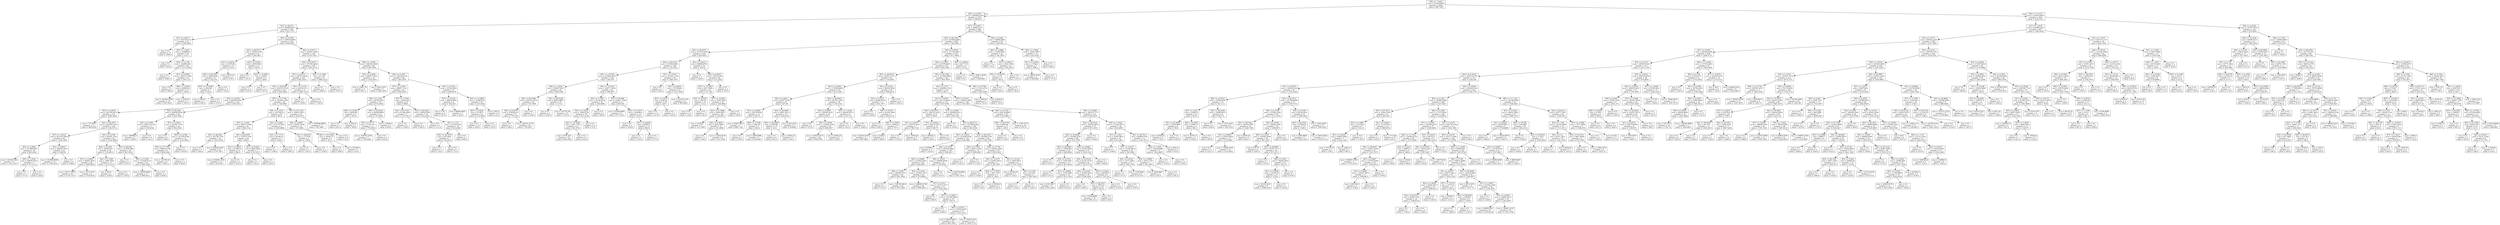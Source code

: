 digraph Tree {
node [shape=box] ;
0 [label="X[8] <= 7.4443\nmse = 333229.9038\nsamples = 2000\nvalue = 996.7005"] ;
1 [label="X[0] <= 0.3543\nmse = 299390.4159\nsamples = 1071\nvalue = 798.6377"] ;
0 -> 1 [labeldistance=2.5, labelangle=45, headlabel="True"] ;
2 [label="X[2] <= 80.911\nmse = 365989.4877\nsamples = 385\nvalue = 931.1273"] ;
1 -> 2 ;
3 [label="X[1] <= 0.8217\nmse = 303279.5153\nsamples = 42\nvalue = 1340.6429"] ;
2 -> 3 ;
4 [label="mse = 0.0\nsamples = 12\nvalue = 1883.0"] ;
3 -> 4 ;
5 [label="X[5] <= 1.0051\nmse = 259866.61\nsamples = 30\nvalue = 1123.7"] ;
3 -> 5 ;
6 [label="mse = 0.0\nsamples = 2\nvalue = 452.0"] ;
5 -> 6 ;
7 [label="X[5] <= 2.1136\nmse = 243899.361\nsamples = 28\nvalue = 1171.6786"] ;
5 -> 7 ;
8 [label="mse = 0.0\nsamples = 4\nvalue = 1895.0"] ;
7 -> 8 ;
9 [label="X[1] <= 0.8484\nmse = 182817.1094\nsamples = 24\nvalue = 1051.125"] ;
7 -> 9 ;
10 [label="mse = 0.0\nsamples = 9\nvalue = 983.0"] ;
9 -> 10 ;
11 [label="X[8] <= 2.0558\nmse = 288052.0\nsamples = 15\nvalue = 1092.0"] ;
9 -> 11 ;
12 [label="mse = 331852.2249\nsamples = 13\nvalue = 1097.9231"] ;
11 -> 12 ;
13 [label="mse = 1640.25\nsamples = 2\nvalue = 1053.5"] ;
11 -> 13 ;
14 [label="X[0] <= 0.1096\nmse = 350618.6994\nsamples = 343\nvalue = 880.9825"] ;
2 -> 14 ;
15 [label="X[2] <= 89.8731\nmse = 19304.0136\nsamples = 21\nvalue = 363.2857"] ;
14 -> 15 ;
16 [label="X[1] <= 0.8222\nmse = 14072.64\nsamples = 10\nvalue = 473.6"] ;
15 -> 16 ;
17 [label="X[2] <= 84.8761\nmse = 2982.6094\nsamples = 8\nvalue = 422.875"] ;
16 -> 17 ;
18 [label="X[4] <= 91.8509\nmse = 2262.96\nsamples = 5\nvalue = 392.2"] ;
17 -> 18 ;
19 [label="mse = 3362.0\nsamples = 3\nvalue = 405.0"] ;
18 -> 19 ;
20 [label="mse = 0.0\nsamples = 2\nvalue = 373.0"] ;
18 -> 20 ;
21 [label="mse = 0.0\nsamples = 3\nvalue = 474.0"] ;
17 -> 21 ;
22 [label="mse = 6972.25\nsamples = 2\nvalue = 676.5"] ;
16 -> 22 ;
23 [label="X[3] <= 0.4202\nmse = 2939.6364\nsamples = 11\nvalue = 263.0"] ;
15 -> 23 ;
24 [label="mse = 0.0\nsamples = 3\nvalue = 191.0"] ;
23 -> 24 ;
25 [label="X[4] <= 12.4961\nmse = 1369.0\nsamples = 8\nvalue = 290.0"] ;
23 -> 25 ;
26 [label="mse = 0.0\nsamples = 4\nvalue = 253.0"] ;
25 -> 26 ;
27 [label="mse = 0.0\nsamples = 4\nvalue = 327.0"] ;
25 -> 27 ;
28 [label="X[6] <= 0.6573\nmse = 353607.3389\nsamples = 322\nvalue = 914.7453"] ;
14 -> 28 ;
29 [label="X[4] <= 92.8576\nmse = 370100.4449\nsamples = 230\nvalue = 1001.6174"] ;
28 -> 29 ;
30 [label="X[7] <= 4.8513\nmse = 345573.2028\nsamples = 221\nvalue = 962.2534"] ;
29 -> 30 ;
31 [label="X[4] <= 44.6376\nmse = 334167.5743\nsamples = 210\nvalue = 925.4048"] ;
30 -> 31 ;
32 [label="X[3] <= 0.6185\nmse = 299596.9252\nsamples = 144\nvalue = 1007.3611"] ;
31 -> 32 ;
33 [label="X[4] <= 4.0878\nmse = 261794.0275\nsamples = 115\nvalue = 1096.3826"] ;
32 -> 33 ;
34 [label="mse = 777.6033\nsamples = 11\nvalue = 466.8182"] ;
33 -> 34 ;
35 [label="X[2] <= 86.5977\nmse = 243045.7203\nsamples = 104\nvalue = 1162.9712"] ;
33 -> 35 ;
36 [label="X[7] <= 3.4419\nmse = 401318.5828\nsamples = 42\nvalue = 1356.1905"] ;
35 -> 36 ;
37 [label="X[3] <= 0.4604\nmse = 317088.8025\nsamples = 18\nvalue = 965.4444"] ;
36 -> 37 ;
38 [label="mse = 331282.562\nsamples = 11\nvalue = 1212.2727"] ;
37 -> 38 ;
39 [label="X[8] <= 1.0345\nmse = 48600.8163\nsamples = 7\nvalue = 577.5714"] ;
37 -> 39 ;
40 [label="mse = 0.0\nsamples = 5\nvalue = 717.0"] ;
39 -> 40 ;
41 [label="mse = 0.0\nsamples = 2\nvalue = 229.0"] ;
39 -> 41 ;
42 [label="X[1] <= 0.8647\nmse = 264095.1875\nsamples = 24\nvalue = 1649.25"] ;
36 -> 42 ;
43 [label="mse = 341688.8889\nsamples = 18\nvalue = 1700.3333"] ;
42 -> 43 ;
44 [label="mse = 0.0\nsamples = 6\nvalue = 1496.0"] ;
42 -> 44 ;
45 [label="X[0] <= 0.2746\nmse = 93405.7193\nsamples = 62\nvalue = 1032.0806"] ;
35 -> 45 ;
46 [label="X[6] <= 0.1963\nmse = 42506.455\nsamples = 39\nvalue = 1138.4872"] ;
45 -> 46 ;
47 [label="X[7] <= 2.6063\nmse = 48393.3916\nsamples = 28\nvalue = 1084.9643"] ;
46 -> 47 ;
48 [label="mse = 59717.2893\nsamples = 22\nvalue = 1102.7273"] ;
47 -> 48 ;
49 [label="mse = 1473.4722\nsamples = 6\nvalue = 1019.8333"] ;
47 -> 49 ;
50 [label="X[0] <= 0.1399\nmse = 1668.1983\nsamples = 11\nvalue = 1274.7273"] ;
46 -> 50 ;
51 [label="mse = 500.0\nsamples = 9\nvalue = 1258.0"] ;
50 -> 51 ;
52 [label="mse = 0.0\nsamples = 2\nvalue = 1350.0"] ;
50 -> 52 ;
53 [label="X[2] <= 89.504\nmse = 127959.966\nsamples = 23\nvalue = 851.6522"] ;
45 -> 53 ;
54 [label="mse = 0.0\nsamples = 2\nvalue = 497.0"] ;
53 -> 54 ;
55 [label="X[6] <= 0.3624\nmse = 127026.9116\nsamples = 21\nvalue = 885.4286"] ;
53 -> 55 ;
56 [label="mse = 155956.9965\nsamples = 17\nvalue = 898.9412"] ;
55 -> 56 ;
57 [label="mse = 0.0\nsamples = 4\nvalue = 828.0"] ;
55 -> 57 ;
58 [label="X[2] <= 84.0881\nmse = 293458.4328\nsamples = 29\nvalue = 654.3448"] ;
32 -> 58 ;
59 [label="X[5] <= 8.1805\nmse = 200114.5124\nsamples = 11\nvalue = 330.8182"] ;
58 -> 59 ;
60 [label="mse = 386884.0\nsamples = 2\nvalue = 1095.0"] ;
59 -> 60 ;
61 [label="mse = 0.0\nsamples = 9\nvalue = 161.0"] ;
59 -> 61 ;
62 [label="X[7] <= 2.9814\nmse = 247447.7191\nsamples = 18\nvalue = 852.0556"] ;
58 -> 62 ;
63 [label="mse = 0.0\nsamples = 6\nvalue = 306.0"] ;
62 -> 63 ;
64 [label="X[8] <= 4.4789\nmse = 147539.0764\nsamples = 12\nvalue = 1125.0833"] ;
62 -> 64 ;
65 [label="X[4] <= 27.7764\nmse = 88294.9136\nsamples = 9\nvalue = 960.4444"] ;
64 -> 65 ;
66 [label="mse = 122780.16\nsamples = 5\nvalue = 1087.2"] ;
65 -> 66 ;
67 [label="mse = 0.0\nsamples = 4\nvalue = 802.0"] ;
65 -> 67 ;
68 [label="mse = 0.0\nsamples = 3\nvalue = 1619.0"] ;
64 -> 68 ;
69 [label="X[5] <= 17.1786\nmse = 362965.1205\nsamples = 66\nvalue = 746.5909"] ;
31 -> 69 ;
70 [label="X[0] <= 0.1525\nmse = 323746.32\nsamples = 50\nvalue = 909.2"] ;
69 -> 70 ;
71 [label="X[5] <= 1.2287\nmse = 346471.8596\nsamples = 41\nvalue = 826.5122"] ;
70 -> 71 ;
72 [label="X[2] <= 86.2952\nmse = 241780.1551\nsamples = 19\nvalue = 1021.0526"] ;
71 -> 72 ;
73 [label="mse = 0.0\nsamples = 5\nvalue = 526.0"] ;
72 -> 73 ;
74 [label="mse = 209342.8367\nsamples = 14\nvalue = 1197.8571"] ;
72 -> 74 ;
75 [label="X[2] <= 86.5097\nmse = 375974.1591\nsamples = 22\nvalue = 658.5"] ;
71 -> 75 ;
76 [label="X[1] <= 0.8835\nmse = 412067.6\nsamples = 15\nvalue = 866.0"] ;
75 -> 76 ;
77 [label="mse = 453841.1361\nsamples = 13\nvalue = 812.3077"] ;
76 -> 77 ;
78 [label="mse = 0.0\nsamples = 2\nvalue = 1215.0"] ;
76 -> 78 ;
79 [label="X[1] <= 0.8623\nmse = 8660.4082\nsamples = 7\nvalue = 213.8571"] ;
75 -> 79 ;
80 [label="mse = 0.0\nsamples = 5\nvalue = 155.0"] ;
79 -> 80 ;
81 [label="mse = 0.0\nsamples = 2\nvalue = 361.0"] ;
79 -> 81 ;
82 [label="X[5] <= 3.0845\nmse = 47176.7654\nsamples = 9\nvalue = 1285.8889"] ;
70 -> 82 ;
83 [label="X[5] <= 1.7713\nmse = 59780.25\nsamples = 4\nvalue = 1442.5"] ;
82 -> 83 ;
84 [label="mse = 0.0\nsamples = 2\nvalue = 1198.0"] ;
83 -> 84 ;
85 [label="mse = 0.0\nsamples = 2\nvalue = 1687.0"] ;
83 -> 85 ;
86 [label="X[2] <= 86.6341\nmse = 1775.04\nsamples = 5\nvalue = 1160.6"] ;
82 -> 86 ;
87 [label="mse = 0.0\nsamples = 3\nvalue = 1195.0"] ;
86 -> 87 ;
88 [label="mse = 0.0\nsamples = 2\nvalue = 1109.0"] ;
86 -> 88 ;
89 [label="X[2] <= 87.1164\nmse = 144673.6211\nsamples = 16\nvalue = 238.4375"] ;
69 -> 89 ;
90 [label="X[6] <= 0.0897\nmse = 35450.7456\nsamples = 13\nvalue = 157.8462"] ;
89 -> 90 ;
91 [label="X[4] <= 50.7966\nmse = 36356.75\nsamples = 4\nvalue = 391.5"] ;
90 -> 91 ;
92 [label="mse = 0.0\nsamples = 2\nvalue = 468.0"] ;
91 -> 92 ;
93 [label="mse = 61009.0\nsamples = 2\nvalue = 315.0"] ;
91 -> 93 ;
94 [label="mse = 0.0\nsamples = 9\nvalue = 54.0"] ;
90 -> 94 ;
95 [label="mse = 467866.8889\nsamples = 3\nvalue = 587.6667"] ;
89 -> 95 ;
96 [label="X[5] <= 6.1275\nmse = 42519.4711\nsamples = 11\nvalue = 1665.7273"] ;
30 -> 96 ;
97 [label="mse = 0.0\nsamples = 3\nvalue = 1329.0"] ;
96 -> 97 ;
98 [label="mse = 0.0\nsamples = 8\nvalue = 1792.0"] ;
96 -> 98 ;
99 [label="X[6] <= 0.1466\nmse = 6.1728\nsamples = 9\nvalue = 1968.2222"] ;
29 -> 99 ;
100 [label="mse = 0.0\nsamples = 5\nvalue = 1966.0"] ;
99 -> 100 ;
101 [label="mse = 0.0\nsamples = 4\nvalue = 1971.0"] ;
99 -> 101 ;
102 [label="X[8] <= 1.0436\nmse = 246340.4849\nsamples = 92\nvalue = 697.5652"] ;
28 -> 102 ;
103 [label="X[3] <= 0.5436\nmse = 399977.2431\nsamples = 12\nvalue = 1432.0833"] ;
102 -> 103 ;
104 [label="mse = 14981.76\nsamples = 5\nvalue = 691.2"] ;
103 -> 104 ;
105 [label="mse = 2841.6327\nsamples = 7\nvalue = 1961.2857"] ;
103 -> 105 ;
106 [label="X[0] <= 0.1687\nmse = 130228.3123\nsamples = 80\nvalue = 587.3875"] ;
102 -> 106 ;
107 [label="X[7] <= 3.1045\nmse = 68857.1141\nsamples = 43\nvalue = 845.9535"] ;
106 -> 107 ;
108 [label="X[0] <= 0.1361\nmse = 65749.608\nsamples = 18\nvalue = 673.9444"] ;
107 -> 108 ;
109 [label="X[8] <= 2.3565\nmse = 2856.96\nsamples = 5\nvalue = 455.8"] ;
108 -> 109 ;
110 [label="mse = 0.0\nsamples = 3\nvalue = 421.0"] ;
109 -> 110 ;
111 [label="mse = 2601.0\nsamples = 2\nvalue = 508.0"] ;
109 -> 111 ;
112 [label="X[5] <= 30.6218\nmse = 64596.8994\nsamples = 13\nvalue = 757.8462"] ;
108 -> 112 ;
113 [label="X[1] <= 0.9777\nmse = 71415.157\nsamples = 11\nvalue = 779.4545"] ;
112 -> 113 ;
114 [label="mse = 109744.5306\nsamples = 7\nvalue = 749.4286"] ;
113 -> 114 ;
115 [label="mse = 0.0\nsamples = 4\nvalue = 832.0"] ;
113 -> 115 ;
116 [label="mse = 10404.0\nsamples = 2\nvalue = 639.0"] ;
112 -> 116 ;
117 [label="X[7] <= 3.7462\nmse = 34453.84\nsamples = 25\nvalue = 969.8"] ;
107 -> 117 ;
118 [label="X[4] <= 81.7037\nmse = 41368.4082\nsamples = 7\nvalue = 1117.8571"] ;
117 -> 118 ;
119 [label="mse = 0.0\nsamples = 4\nvalue = 1294.0"] ;
118 -> 119 ;
120 [label="mse = 0.0\nsamples = 3\nvalue = 883.0"] ;
118 -> 120 ;
121 [label="X[2] <= 84.8221\nmse = 19924.8395\nsamples = 18\nvalue = 912.2222"] ;
117 -> 121 ;
122 [label="mse = 0.0\nsamples = 4\nvalue = 1111.0"] ;
121 -> 122 ;
123 [label="X[1] <= 1.02\nmse = 11102.8163\nsamples = 14\nvalue = 855.4286"] ;
121 -> 123 ;
124 [label="X[4] <= 54.1478\nmse = 335.2653\nsamples = 7\nvalue = 750.8571"] ;
123 -> 124 ;
125 [label="mse = 0.0\nsamples = 4\nvalue = 735.0"] ;
124 -> 125 ;
126 [label="mse = 0.0\nsamples = 3\nvalue = 772.0"] ;
124 -> 126 ;
127 [label="mse = 0.0\nsamples = 7\nvalue = 960.0"] ;
123 -> 127 ;
128 [label="X[3] <= 0.5323\nmse = 33556.0424\nsamples = 37\nvalue = 286.8919"] ;
106 -> 128 ;
129 [label="X[7] <= 3.0146\nmse = 40636.4844\nsamples = 8\nvalue = 532.625"] ;
128 -> 129 ;
130 [label="mse = 2.56\nsamples = 5\nvalue = 597.8"] ;
129 -> 130 ;
131 [label="mse = 89480.6667\nsamples = 3\nvalue = 424.0"] ;
129 -> 131 ;
132 [label="X[5] <= 12.9654\nmse = 10349.679\nsamples = 29\nvalue = 219.1034"] ;
128 -> 132 ;
133 [label="X[0] <= 0.2433\nmse = 35.3875\nsamples = 23\nvalue = 270.7826"] ;
132 -> 133 ;
134 [label="mse = 0.0\nsamples = 10\nvalue = 264.0"] ;
133 -> 134 ;
135 [label="mse = 0.0\nsamples = 13\nvalue = 276.0"] ;
133 -> 135 ;
136 [label="mse = 405.0\nsamples = 6\nvalue = 21.0"] ;
132 -> 136 ;
137 [label="X[7] <= 4.6873\nmse = 246633.071\nsamples = 686\nvalue = 724.2813"] ;
1 -> 137 ;
138 [label="X[2] <= 82.1853\nmse = 247659.4885\nsamples = 650\nvalue = 746.2092"] ;
137 -> 138 ;
139 [label="X[2] <= 80.9374\nmse = 277418.2259\nsamples = 232\nvalue = 618.6552"] ;
138 -> 139 ;
140 [label="X[4] <= 92.2219\nmse = 274652.0831\nsamples = 180\nvalue = 734.1833"] ;
139 -> 140 ;
141 [label="X[5] <= 13.6705\nmse = 270646.8455\nsamples = 144\nvalue = 643.875"] ;
140 -> 141 ;
142 [label="X[8] <= 1.4436\nmse = 255607.5617\nsamples = 82\nvalue = 829.4268"] ;
141 -> 142 ;
143 [label="X[4] <= 82.0386\nmse = 259753.1619\nsamples = 64\nvalue = 732.7969"] ;
142 -> 143 ;
144 [label="X[0] <= 0.6079\nmse = 278504.237\nsamples = 57\nvalue = 770.7193"] ;
143 -> 144 ;
145 [label="mse = 0.0\nsamples = 3\nvalue = 366.0"] ;
144 -> 145 ;
146 [label="mse = 284371.2733\nsamples = 54\nvalue = 793.2037"] ;
144 -> 146 ;
147 [label="mse = 0.0\nsamples = 7\nvalue = 424.0"] ;
143 -> 147 ;
148 [label="X[2] <= 80.9228\nmse = 89625.6667\nsamples = 18\nvalue = 1173.0"] ;
142 -> 148 ;
149 [label="mse = 0.0\nsamples = 3\nvalue = 1200.0"] ;
148 -> 149 ;
150 [label="mse = 107375.84\nsamples = 15\nvalue = 1167.6"] ;
148 -> 150 ;
151 [label="X[5] <= 37.1912\nmse = 184777.0232\nsamples = 62\nvalue = 398.4677"] ;
141 -> 151 ;
152 [label="X[0] <= 0.7095\nmse = 16146.6318\nsamples = 41\nvalue = 169.0488"] ;
151 -> 152 ;
153 [label="X[8] <= 2.3244\nmse = 7466.8139\nsamples = 39\nvalue = 147.5128"] ;
152 -> 153 ;
154 [label="X[5] <= 25.7808\nmse = 1461.7723\nsamples = 27\nvalue = 201.0741"] ;
153 -> 154 ;
155 [label="mse = 2075.036\nsamples = 19\nvalue = 200.2632"] ;
154 -> 155 ;
156 [label="mse = 0.0\nsamples = 8\nvalue = 203.0"] ;
154 -> 156 ;
157 [label="mse = 0.0\nsamples = 12\nvalue = 27.0"] ;
153 -> 157 ;
158 [label="mse = 0.0\nsamples = 2\nvalue = 589.0"] ;
152 -> 158 ;
159 [label="X[2] <= 80.468\nmse = 210621.7596\nsamples = 21\nvalue = 846.381"] ;
151 -> 159 ;
160 [label="mse = 31468.8889\nsamples = 6\nvalue = 277.3333"] ;
159 -> 160 ;
161 [label="X[4] <= 57.2917\nmse = 100946.4\nsamples = 15\nvalue = 1074.0"] ;
159 -> 161 ;
162 [label="mse = 0.0\nsamples = 3\nvalue = 1434.0"] ;
161 -> 162 ;
163 [label="X[1] <= 0.8204\nmse = 85683.0\nsamples = 12\nvalue = 984.0"] ;
161 -> 163 ;
164 [label="mse = 0.0\nsamples = 9\nvalue = 1153.0"] ;
163 -> 164 ;
165 [label="mse = 0.0\nsamples = 3\nvalue = 477.0"] ;
163 -> 165 ;
166 [label="X[7] <= 1.0335\nmse = 127561.1319\nsamples = 36\nvalue = 1095.4167"] ;
140 -> 166 ;
167 [label="mse = 0.0\nsamples = 3\nvalue = 302.0"] ;
166 -> 167 ;
168 [label="X[1] <= 0.8633\nmse = 76726.854\nsamples = 33\nvalue = 1167.5455"] ;
166 -> 168 ;
169 [label="X[3] <= 0.5275\nmse = 9282.91\nsamples = 20\nvalue = 1287.7"] ;
168 -> 169 ;
170 [label="mse = 0.0\nsamples = 13\nvalue = 1217.0"] ;
169 -> 170 ;
171 [label="mse = 0.0\nsamples = 7\nvalue = 1419.0"] ;
169 -> 171 ;
172 [label="mse = 124105.1361\nsamples = 13\nvalue = 982.6923"] ;
168 -> 172 ;
173 [label="X[1] <= 0.8215\nmse = 80868.8798\nsamples = 52\nvalue = 218.75"] ;
139 -> 173 ;
174 [label="mse = 0.0\nsamples = 3\nvalue = 1320.0"] ;
173 -> 174 ;
175 [label="X[6] <= 0.8247\nmse = 7024.0158\nsamples = 49\nvalue = 151.3265"] ;
173 -> 175 ;
176 [label="X[5] <= 15.2803\nmse = 2817.6261\nsamples = 47\nvalue = 137.766"] ;
175 -> 176 ;
177 [label="X[3] <= 0.5024\nmse = 206.25\nsamples = 14\nvalue = 112.5"] ;
176 -> 177 ;
178 [label="mse = 0.0\nsamples = 11\nvalue = 120.0"] ;
177 -> 178 ;
179 [label="mse = 0.0\nsamples = 3\nvalue = 85.0"] ;
177 -> 179 ;
180 [label="X[7] <= 3.4539\nmse = 3539.7649\nsamples = 33\nvalue = 148.4848"] ;
176 -> 180 ;
181 [label="X[2] <= 81.4984\nmse = 3962.8367\nsamples = 28\nvalue = 142.8571"] ;
180 -> 181 ;
182 [label="mse = 34.6021\nsamples = 17\nvalue = 137.5294"] ;
181 -> 182 ;
183 [label="X[6] <= 0.6958\nmse = 9922.0826\nsamples = 11\nvalue = 151.0909"] ;
181 -> 183 ;
184 [label="mse = 0.0\nsamples = 2\nvalue = 194.0"] ;
183 -> 184 ;
185 [label="mse = 11626.9136\nsamples = 9\nvalue = 141.5556"] ;
183 -> 185 ;
186 [label="mse = 0.0\nsamples = 5\nvalue = 180.0"] ;
180 -> 186 ;
187 [label="mse = 0.0\nsamples = 2\nvalue = 470.0"] ;
175 -> 187 ;
188 [label="X[0] <= 0.8509\nmse = 217100.4067\nsamples = 418\nvalue = 817.0048"] ;
138 -> 188 ;
189 [label="X[6] <= 0.2867\nmse = 214478.6097\nsamples = 413\nvalue = 824.3196"] ;
188 -> 189 ;
190 [label="X[5] <= 29.0914\nmse = 153815.1071\nsamples = 91\nvalue = 716.4945"] ;
189 -> 190 ;
191 [label="X[3] <= 0.5993\nmse = 170080.6893\nsamples = 63\nvalue = 613.2381"] ;
190 -> 191 ;
192 [label="X[0] <= 0.4811\nmse = 61267.5136\nsamples = 25\nvalue = 437.08"] ;
191 -> 192 ;
193 [label="X[1] <= 0.8695\nmse = 32076.8542\nsamples = 12\nvalue = 634.75"] ;
192 -> 193 ;
194 [label="mse = 47667.0612\nsamples = 7\nvalue = 684.7143"] ;
193 -> 194 ;
195 [label="X[8] <= 3.7036\nmse = 1862.56\nsamples = 5\nvalue = 564.8"] ;
193 -> 195 ;
196 [label="mse = 0.0\nsamples = 2\nvalue = 595.0"] ;
195 -> 196 ;
197 [label="mse = 2090.8889\nsamples = 3\nvalue = 544.6667"] ;
195 -> 197 ;
198 [label="X[4] <= 46.8095\nmse = 18851.6213\nsamples = 13\nvalue = 254.6154"] ;
192 -> 198 ;
199 [label="X[2] <= 84.9596\nmse = 6358.89\nsamples = 10\nvalue = 319.1"] ;
198 -> 199 ;
200 [label="mse = 0.0\nsamples = 8\nvalue = 291.0"] ;
199 -> 200 ;
201 [label="mse = 16002.25\nsamples = 2\nvalue = 431.5"] ;
199 -> 201 ;
202 [label="mse = 430.2222\nsamples = 3\nvalue = 39.6667"] ;
198 -> 202 ;
203 [label="X[4] <= 46.8843\nmse = 207821.4301\nsamples = 38\nvalue = 729.1316"] ;
191 -> 203 ;
204 [label="X[4] <= 9.4954\nmse = 130548.5433\nsamples = 30\nvalue = 652.3"] ;
203 -> 204 ;
205 [label="mse = 0.0\nsamples = 2\nvalue = 1272.0"] ;
204 -> 205 ;
206 [label="X[3] <= 0.6438\nmse = 110483.5344\nsamples = 28\nvalue = 608.0357"] ;
204 -> 206 ;
207 [label="mse = 106333.9172\nsamples = 26\nvalue = 634.0769"] ;
206 -> 207 ;
208 [label="mse = 41006.25\nsamples = 2\nvalue = 269.5"] ;
206 -> 208 ;
209 [label="X[5] <= 1.4358\nmse = 392445.9375\nsamples = 8\nvalue = 1017.25"] ;
203 -> 209 ;
210 [label="mse = 0.0\nsamples = 5\nvalue = 532.0"] ;
209 -> 210 ;
211 [label="mse = 0.0\nsamples = 3\nvalue = 1826.0"] ;
209 -> 211 ;
212 [label="X[1] <= 0.9221\nmse = 39252.5038\nsamples = 28\nvalue = 948.8214"] ;
190 -> 212 ;
213 [label="X[3] <= 0.4351\nmse = 62966.6746\nsamples = 13\nvalue = 841.3077"] ;
212 -> 213 ;
214 [label="mse = 0.0\nsamples = 6\nvalue = 1058.0"] ;
213 -> 214 ;
215 [label="X[8] <= 3.6197\nmse = 42192.5306\nsamples = 7\nvalue = 655.5714"] ;
213 -> 215 ;
216 [label="mse = 0.0\nsamples = 2\nvalue = 402.0"] ;
215 -> 216 ;
217 [label="X[0] <= 0.5003\nmse = 23062.4\nsamples = 5\nvalue = 757.0"] ;
215 -> 217 ;
218 [label="mse = 28163.5556\nsamples = 3\nvalue = 697.6667"] ;
217 -> 218 ;
219 [label="mse = 2209.0\nsamples = 2\nvalue = 846.0"] ;
217 -> 219 ;
220 [label="mse = 0.0\nsamples = 15\nvalue = 1042.0"] ;
212 -> 220 ;
221 [label="X[5] <= 40.1492\nmse = 227408.4008\nsamples = 322\nvalue = 854.7919"] ;
189 -> 221 ;
222 [label="X[3] <= 0.577\nmse = 224990.3759\nsamples = 315\nvalue = 867.2"] ;
221 -> 222 ;
223 [label="X[1] <= 0.8205\nmse = 251114.6616\nsamples = 173\nvalue = 937.8786"] ;
222 -> 223 ;
224 [label="X[4] <= 85.0574\nmse = 199722.1053\nsamples = 19\nvalue = 584.0"] ;
223 -> 224 ;
225 [label="X[7] <= 2.6397\nmse = 367531.6327\nsamples = 7\nvalue = 786.7143"] ;
224 -> 225 ;
226 [label="mse = 0.0\nsamples = 2\nvalue = 1742.0"] ;
225 -> 226 ;
227 [label="mse = 3504.64\nsamples = 5\nvalue = 404.6"] ;
225 -> 227 ;
228 [label="X[1] <= 0.8203\nmse = 63879.1875\nsamples = 12\nvalue = 465.75"] ;
224 -> 228 ;
229 [label="mse = 84050.0\nsamples = 9\nvalue = 449.0"] ;
228 -> 229 ;
230 [label="mse = 0.0\nsamples = 3\nvalue = 516.0"] ;
228 -> 230 ;
231 [label="X[1] <= 0.8206\nmse = 240098.6121\nsamples = 154\nvalue = 981.539"] ;
223 -> 231 ;
232 [label="mse = 0.0\nsamples = 5\nvalue = 1524.0"] ;
231 -> 232 ;
233 [label="X[2] <= 88.6173\nmse = 237949.6189\nsamples = 149\nvalue = 963.3356"] ;
231 -> 233 ;
234 [label="X[5] <= 4.3625\nmse = 212546.6526\nsamples = 121\nvalue = 916.3967"] ;
233 -> 234 ;
235 [label="mse = 97969.0\nsamples = 2\nvalue = 1523.0"] ;
234 -> 235 ;
236 [label="X[6] <= 0.7922\nmse = 208184.0602\nsamples = 119\nvalue = 906.2017"] ;
234 -> 236 ;
237 [label="X[0] <= 0.6696\nmse = 215492.4205\nsamples = 107\nvalue = 926.9907"] ;
236 -> 237 ;
238 [label="X[6] <= 0.588\nmse = 206090.2371\nsamples = 44\nvalue = 861.3864"] ;
237 -> 238 ;
239 [label="mse = 0.0\nsamples = 5\nvalue = 751.0"] ;
238 -> 239 ;
240 [label="mse = 230749.5819\nsamples = 39\nvalue = 875.5385"] ;
238 -> 240 ;
241 [label="X[3] <= 0.5342\nmse = 216953.7415\nsamples = 63\nvalue = 972.8095"] ;
237 -> 241 ;
242 [label="mse = 286662.6746\nsamples = 26\nvalue = 899.6923"] ;
241 -> 242 ;
243 [label="X[7] <= 0.912\nmse = 161572.4777\nsamples = 37\nvalue = 1024.1892"] ;
241 -> 243 ;
244 [label="mse = 0.0\nsamples = 2\nvalue = 800.0"] ;
243 -> 244 ;
245 [label="X[5] <= 11.8429\nmse = 167769.0286\nsamples = 35\nvalue = 1037.0"] ;
243 -> 245 ;
246 [label="mse = 0.0\nsamples = 2\nvalue = 1266.0"] ;
245 -> 246 ;
247 [label="X[6] <= 0.6573\nmse = 174565.9853\nsamples = 33\nvalue = 1023.1212"] ;
245 -> 247 ;
248 [label="mse = 68324.6925\nsamples = 19\nvalue = 980.7895"] ;
247 -> 248 ;
249 [label="mse = 313018.102\nsamples = 14\nvalue = 1080.5714"] ;
247 -> 249 ;
250 [label="X[6] <= 0.916\nmse = 104802.8056\nsamples = 12\nvalue = 720.8333"] ;
236 -> 250 ;
251 [label="mse = 0.0\nsamples = 9\nvalue = 614.0"] ;
250 -> 251 ;
252 [label="mse = 282250.8889\nsamples = 3\nvalue = 1041.3333"] ;
250 -> 252 ;
253 [label="X[2] <= 90.4104\nmse = 297060.2181\nsamples = 28\nvalue = 1166.1786"] ;
233 -> 253 ;
254 [label="X[6] <= 0.7587\nmse = 30917.5556\nsamples = 12\nvalue = 1609.6667"] ;
253 -> 254 ;
255 [label="mse = 0.0\nsamples = 4\nvalue = 1361.0"] ;
254 -> 255 ;
256 [label="mse = 0.0\nsamples = 8\nvalue = 1734.0"] ;
254 -> 256 ;
257 [label="X[8] <= 3.7703\nmse = 238522.4961\nsamples = 16\nvalue = 833.5625"] ;
253 -> 257 ;
258 [label="X[5] <= 12.1671\nmse = 319425.0612\nsamples = 7\nvalue = 481.2857"] ;
257 -> 258 ;
259 [label="mse = 0.0\nsamples = 2\nvalue = 1338.0"] ;
258 -> 259 ;
260 [label="X[4] <= 57.7959\nmse = 36177.84\nsamples = 5\nvalue = 138.6"] ;
258 -> 260 ;
261 [label="mse = 0.0\nsamples = 2\nvalue = 45.0"] ;
260 -> 261 ;
262 [label="mse = 50562.0\nsamples = 3\nvalue = 201.0"] ;
260 -> 262 ;
263 [label="X[5] <= 19.914\nmse = 4004.6914\nsamples = 9\nvalue = 1107.5556"] ;
257 -> 263 ;
264 [label="mse = 16256.25\nsamples = 2\nvalue = 1143.5"] ;
263 -> 264 ;
265 [label="X[0] <= 0.556\nmse = 29.6327\nsamples = 7\nvalue = 1097.2857"] ;
263 -> 265 ;
266 [label="mse = 0.0\nsamples = 4\nvalue = 1102.0"] ;
265 -> 266 ;
267 [label="mse = 0.0\nsamples = 3\nvalue = 1091.0"] ;
265 -> 267 ;
268 [label="X[3] <= 0.5811\nmse = 179662.2099\nsamples = 142\nvalue = 781.0915"] ;
222 -> 268 ;
269 [label="X[0] <= 0.7104\nmse = 63678.4989\nsamples = 30\nvalue = 512.9667"] ;
268 -> 269 ;
270 [label="X[4] <= 94.9159\nmse = 9840.64\nsamples = 10\nvalue = 180.6"] ;
269 -> 270 ;
271 [label="mse = 0.0\nsamples = 2\nvalue = 379.0"] ;
270 -> 271 ;
272 [label="mse = 0.0\nsamples = 8\nvalue = 131.0"] ;
270 -> 272 ;
273 [label="mse = 7746.7275\nsamples = 20\nvalue = 679.15"] ;
269 -> 273 ;
274 [label="X[6] <= 0.6958\nmse = 186314.7777\nsamples = 112\nvalue = 852.9107"] ;
268 -> 274 ;
275 [label="X[2] <= 89.5316\nmse = 150242.6978\nsamples = 74\nvalue = 973.3919"] ;
274 -> 275 ;
276 [label="X[4] <= 45.6485\nmse = 102360.5247\nsamples = 69\nvalue = 910.3768"] ;
275 -> 276 ;
277 [label="X[2] <= 84.8903\nmse = 13644.845\nsamples = 22\nvalue = 649.8636"] ;
276 -> 277 ;
278 [label="mse = 0.0\nsamples = 5\nvalue = 813.0"] ;
277 -> 278 ;
279 [label="X[0] <= 0.5313\nmse = 7528.3391\nsamples = 17\nvalue = 601.8824"] ;
277 -> 279 ;
280 [label="mse = 0.0\nsamples = 2\nvalue = 513.0"] ;
279 -> 280 ;
281 [label="X[7] <= 2.9992\nmse = 7338.3289\nsamples = 15\nvalue = 613.7333"] ;
279 -> 281 ;
282 [label="mse = 8145.5207\nsamples = 11\nvalue = 591.4545"] ;
281 -> 282 ;
283 [label="mse = 0.0\nsamples = 4\nvalue = 675.0"] ;
281 -> 283 ;
284 [label="X[0] <= 0.6966\nmse = 97249.4939\nsamples = 47\nvalue = 1032.3191"] ;
276 -> 284 ;
285 [label="X[4] <= 93.9334\nmse = 91241.6735\nsamples = 42\nvalue = 1075.5714"] ;
284 -> 285 ;
286 [label="X[3] <= 0.6162\nmse = 53288.3253\nsamples = 34\nvalue = 969.2941"] ;
285 -> 286 ;
287 [label="mse = 0.0\nsamples = 14\nvalue = 1064.0"] ;
286 -> 287 ;
288 [label="X[4] <= 69.0531\nmse = 79916.8\nsamples = 20\nvalue = 903.0"] ;
286 -> 288 ;
289 [label="mse = 5784.0988\nsamples = 18\nvalue = 994.1111"] ;
288 -> 289 ;
290 [label="mse = 0.0\nsamples = 2\nvalue = 83.0"] ;
288 -> 290 ;
291 [label="X[3] <= 0.6411\nmse = 526.6875\nsamples = 8\nvalue = 1527.25"] ;
285 -> 291 ;
292 [label="mse = 0.0\nsamples = 6\nvalue = 1514.0"] ;
291 -> 292 ;
293 [label="mse = 0.0\nsamples = 2\nvalue = 1567.0"] ;
291 -> 293 ;
294 [label="mse = 0.0\nsamples = 5\nvalue = 669.0"] ;
284 -> 294 ;
295 [label="mse = 0.0\nsamples = 5\nvalue = 1843.0"] ;
275 -> 295 ;
296 [label="X[6] <= 1.0334\nmse = 173245.8373\nsamples = 38\nvalue = 618.2895"] ;
274 -> 296 ;
297 [label="X[7] <= 1.853\nmse = 70287.8875\nsamples = 27\nvalue = 411.963"] ;
296 -> 297 ;
298 [label="mse = 0.0\nsamples = 3\nvalue = 1106.0"] ;
297 -> 298 ;
299 [label="X[7] <= 2.5237\nmse = 11336.5816\nsamples = 24\nvalue = 325.2083"] ;
297 -> 299 ;
300 [label="X[3] <= 0.6162\nmse = 3377.2042\nsamples = 17\nvalue = 269.1765"] ;
299 -> 300 ;
301 [label="mse = 0.0\nsamples = 9\nvalue = 317.0"] ;
300 -> 301 ;
302 [label="mse = 1708.9844\nsamples = 8\nvalue = 215.375"] ;
300 -> 302 ;
303 [label="X[0] <= 0.6599\nmse = 4524.7755\nsamples = 7\nvalue = 461.2857"] ;
299 -> 303 ;
304 [label="mse = 9348.6667\nsamples = 3\nvalue = 435.0"] ;
303 -> 304 ;
305 [label="mse = 0.0\nsamples = 4\nvalue = 481.0"] ;
303 -> 305 ;
306 [label="X[2] <= 84.7812\nmse = 64990.0165\nsamples = 11\nvalue = 1124.7273"] ;
296 -> 306 ;
307 [label="X[6] <= 1.2632\nmse = 23040.8889\nsamples = 9\nvalue = 1224.6667"] ;
306 -> 307 ;
308 [label="mse = 0.0\nsamples = 3\nvalue = 1010.0"] ;
307 -> 308 ;
309 [label="mse = 0.0\nsamples = 6\nvalue = 1332.0"] ;
307 -> 309 ;
310 [label="mse = 6561.0\nsamples = 2\nvalue = 675.0"] ;
306 -> 310 ;
311 [label="X[0] <= 0.5768\nmse = 17521.6735\nsamples = 7\nvalue = 296.4286"] ;
221 -> 311 ;
312 [label="mse = 9943.6\nsamples = 5\nvalue = 353.0"] ;
311 -> 312 ;
313 [label="mse = 8464.0\nsamples = 2\nvalue = 155.0"] ;
311 -> 313 ;
314 [label="X[0] <= 0.8904\nmse = 64177.76\nsamples = 5\nvalue = 212.8"] ;
188 -> 314 ;
315 [label="mse = 0.0\nsamples = 2\nvalue = 9.0"] ;
314 -> 315 ;
316 [label="mse = 60813.5556\nsamples = 3\nvalue = 348.6667"] ;
314 -> 316 ;
317 [label="X[6] <= 0.648\nmse = 62666.0085\nsamples = 36\nvalue = 328.3611"] ;
137 -> 317 ;
318 [label="X[0] <= 0.3896\nmse = 13366.9097\nsamples = 24\nvalue = 181.5833"] ;
317 -> 318 ;
319 [label="mse = 0.0\nsamples = 12\nvalue = 70.0"] ;
318 -> 319 ;
320 [label="X[1] <= 0.8613\nmse = 1832.1389\nsamples = 12\nvalue = 293.1667"] ;
318 -> 320 ;
321 [label="X[5] <= 36.9618\nmse = 2.16\nsamples = 5\nvalue = 343.8"] ;
320 -> 321 ;
322 [label="mse = 0.0\nsamples = 3\nvalue = 345.0"] ;
321 -> 322 ;
323 [label="mse = 0.0\nsamples = 2\nvalue = 342.0"] ;
321 -> 323 ;
324 [label="mse = 0.0\nsamples = 7\nvalue = 257.0"] ;
320 -> 324 ;
325 [label="X[8] <= 3.5902\nmse = 32001.9097\nsamples = 12\nvalue = 621.9167"] ;
317 -> 325 ;
326 [label="X[1] <= 0.9563\nmse = 17444.0\nsamples = 5\nvalue = 808.0"] ;
325 -> 326 ;
327 [label="mse = 28005.5556\nsamples = 3\nvalue = 828.6667"] ;
326 -> 327 ;
328 [label="mse = 0.0\nsamples = 2\nvalue = 777.0"] ;
326 -> 328 ;
329 [label="mse = 0.0\nsamples = 7\nvalue = 489.0"] ;
325 -> 329 ;
330 [label="X[5] <= 11.2151\nmse = 274878.8823\nsamples = 929\nvalue = 1225.0377"] ;
0 -> 330 [labeldistance=2.5, labelangle=-45, headlabel="False"] ;
331 [label="X[1] <= 1.0476\nmse = 236999.2037\nsamples = 807\nvalue = 1308.2454"] ;
330 -> 331 ;
332 [label="X[3] <= 0.5772\nmse = 206454.2164\nsamples = 748\nvalue = 1357.5829"] ;
331 -> 332 ;
333 [label="X[7] <= 4.4201\nmse = 199526.5699\nsamples = 428\nvalue = 1266.3715"] ;
332 -> 333 ;
334 [label="X[3] <= 0.5107\nmse = 190978.7923\nsamples = 371\nvalue = 1217.2749"] ;
333 -> 334 ;
335 [label="X[4] <= 41.6572\nmse = 166719.3787\nsamples = 315\nvalue = 1260.381"] ;
334 -> 335 ;
336 [label="X[1] <= 0.8476\nmse = 149504.326\nsamples = 93\nvalue = 1103.3226"] ;
335 -> 336 ;
337 [label="X[8] <= 12.9123\nmse = 37600.8765\nsamples = 18\nvalue = 743.1111"] ;
336 -> 337 ;
338 [label="X[7] <= 2.223\nmse = 25082.2\nsamples = 10\nvalue = 853.0"] ;
337 -> 338 ;
339 [label="X[2] <= 83.5984\nmse = 15200.6667\nsamples = 6\nvalue = 780.0"] ;
338 -> 339 ;
340 [label="mse = 20449.0\nsamples = 4\nvalue = 752.0"] ;
339 -> 340 ;
341 [label="mse = 0.0\nsamples = 2\nvalue = 836.0"] ;
339 -> 341 ;
342 [label="X[6] <= 0.9635\nmse = 19920.75\nsamples = 4\nvalue = 962.5"] ;
338 -> 342 ;
343 [label="mse = 32761.0\nsamples = 2\nvalue = 1022.0"] ;
342 -> 343 ;
344 [label="mse = 0.0\nsamples = 2\nvalue = 903.0"] ;
342 -> 344 ;
345 [label="X[2] <= 89.2059\nmse = 19286.6875\nsamples = 8\nvalue = 605.75"] ;
337 -> 345 ;
346 [label="mse = 0.0\nsamples = 2\nvalue = 838.0"] ;
345 -> 346 ;
347 [label="mse = 1742.2222\nsamples = 6\nvalue = 528.3333"] ;
345 -> 347 ;
348 [label="X[2] <= 92.1671\nmse = 137746.8686\nsamples = 75\nvalue = 1189.7733"] ;
336 -> 348 ;
349 [label="X[0] <= 0.1549\nmse = 137962.2281\nsamples = 54\nvalue = 1113.3519"] ;
348 -> 349 ;
350 [label="X[2] <= 90.7641\nmse = 162184.5097\nsamples = 19\nvalue = 1248.7368"] ;
349 -> 350 ;
351 [label="X[1] <= 0.8843\nmse = 150553.9822\nsamples = 15\nvalue = 1353.8667"] ;
350 -> 351 ;
352 [label="mse = 0.0\nsamples = 3\nvalue = 1521.0"] ;
351 -> 352 ;
353 [label="mse = 179463.2431\nsamples = 12\nvalue = 1312.0833"] ;
351 -> 353 ;
354 [label="mse = 8930.25\nsamples = 4\nvalue = 854.5"] ;
350 -> 354 ;
355 [label="X[0] <= 0.5943\nmse = 109461.4367\nsamples = 35\nvalue = 1039.8571"] ;
349 -> 355 ;
356 [label="X[6] <= 0.2335\nmse = 103593.0056\nsamples = 30\nvalue = 981.1667"] ;
355 -> 356 ;
357 [label="mse = 633.75\nsamples = 8\nvalue = 1283.5"] ;
356 -> 357 ;
358 [label="X[4] <= 26.8804\nmse = 95707.7211\nsamples = 22\nvalue = 871.2273"] ;
356 -> 358 ;
359 [label="mse = 0.0\nsamples = 7\nvalue = 570.0"] ;
358 -> 359 ;
360 [label="X[6] <= 0.653\nmse = 78266.2933\nsamples = 15\nvalue = 1011.8"] ;
358 -> 360 ;
361 [label="X[1] <= 0.8998\nmse = 34332.56\nsamples = 10\nvalue = 1178.2"] ;
360 -> 361 ;
362 [label="mse = 36122.2222\nsamples = 6\nvalue = 1086.3333"] ;
361 -> 362 ;
363 [label="mse = 0.0\nsamples = 4\nvalue = 1316.0"] ;
361 -> 363 ;
364 [label="mse = 0.0\nsamples = 5\nvalue = 679.0"] ;
360 -> 364 ;
365 [label="mse = 0.0\nsamples = 5\nvalue = 1392.0"] ;
355 -> 365 ;
366 [label="X[0] <= 0.1549\nmse = 83558.2041\nsamples = 21\nvalue = 1386.2857"] ;
348 -> 366 ;
367 [label="X[2] <= 93.0761\nmse = 97398.64\nsamples = 10\nvalue = 1194.6"] ;
366 -> 367 ;
368 [label="mse = 1880.8889\nsamples = 3\nvalue = 1605.3333"] ;
367 -> 368 ;
369 [label="mse = 35047.9592\nsamples = 7\nvalue = 1018.5714"] ;
367 -> 369 ;
370 [label="mse = 7206.4298\nsamples = 11\nvalue = 1560.5455"] ;
366 -> 370 ;
371 [label="X[6] <= 0.6549\nmse = 159268.5322\nsamples = 222\nvalue = 1326.1757"] ;
335 -> 371 ;
372 [label="X[0] <= 0.1421\nmse = 144906.0568\nsamples = 169\nvalue = 1257.5621"] ;
371 -> 372 ;
373 [label="X[2] <= 87.0273\nmse = 124913.093\nsamples = 21\nvalue = 824.619"] ;
372 -> 373 ;
374 [label="X[3] <= 0.4487\nmse = 211978.0\nsamples = 9\nvalue = 1031.0"] ;
373 -> 374 ;
375 [label="X[1] <= 0.8203\nmse = 64802.4082\nsamples = 7\nvalue = 816.1429"] ;
374 -> 375 ;
376 [label="mse = 73116.16\nsamples = 5\nvalue = 758.2"] ;
375 -> 376 ;
377 [label="mse = 14641.0\nsamples = 2\nvalue = 961.0"] ;
375 -> 377 ;
378 [label="mse = 16.0\nsamples = 2\nvalue = 1783.0"] ;
374 -> 378 ;
379 [label="X[1] <= 0.8229\nmse = 3710.9722\nsamples = 12\nvalue = 669.8333"] ;
373 -> 379 ;
380 [label="mse = 0.0\nsamples = 2\nvalue = 563.0"] ;
379 -> 380 ;
381 [label="mse = 1713.96\nsamples = 10\nvalue = 691.2"] ;
379 -> 381 ;
382 [label="X[0] <= 0.1805\nmse = 117372.9391\nsamples = 148\nvalue = 1318.9932"] ;
372 -> 382 ;
383 [label="X[7] <= 3.0494\nmse = 133036.2279\nsamples = 37\nvalue = 1189.6486"] ;
382 -> 383 ;
384 [label="X[8] <= 11.1192\nmse = 124380.0153\nsamples = 28\nvalue = 1273.6429"] ;
383 -> 384 ;
385 [label="X[4] <= 58.0027\nmse = 133831.0165\nsamples = 22\nvalue = 1323.7273"] ;
384 -> 385 ;
386 [label="mse = 208861.5556\nsamples = 3\nvalue = 1075.3333"] ;
385 -> 386 ;
387 [label="X[5] <= 6.8627\nmse = 110703.8393\nsamples = 19\nvalue = 1362.9474"] ;
385 -> 387 ;
388 [label="X[1] <= 0.8681\nmse = 122047.2872\nsamples = 17\nvalue = 1349.6471"] ;
387 -> 388 ;
389 [label="mse = 230138.0\nsamples = 9\nvalue = 1336.0"] ;
388 -> 389 ;
390 [label="mse = 0.0\nsamples = 8\nvalue = 1365.0"] ;
388 -> 390 ;
391 [label="mse = 0.0\nsamples = 2\nvalue = 1476.0"] ;
387 -> 391 ;
392 [label="X[3] <= 0.4191\nmse = 46804.0\nsamples = 6\nvalue = 1090.0"] ;
384 -> 392 ;
393 [label="mse = 0.0\nsamples = 3\nvalue = 1300.0"] ;
392 -> 393 ;
394 [label="mse = 5408.0\nsamples = 3\nvalue = 880.0"] ;
392 -> 394 ;
395 [label="X[3] <= 0.4416\nmse = 69732.0\nsamples = 9\nvalue = 928.3333"] ;
383 -> 395 ;
396 [label="X[4] <= 59.6576\nmse = 74016.2041\nsamples = 7\nvalue = 987.2857"] ;
395 -> 396 ;
397 [label="mse = 0.0\nsamples = 2\nvalue = 916.0"] ;
396 -> 397 ;
398 [label="mse = 100776.96\nsamples = 5\nvalue = 1015.8"] ;
396 -> 398 ;
399 [label="mse = 0.0\nsamples = 2\nvalue = 722.0"] ;
395 -> 399 ;
400 [label="X[7] <= 4.0471\nmse = 104716.2766\nsamples = 111\nvalue = 1362.1081"] ;
382 -> 400 ;
401 [label="X[3] <= 0.4791\nmse = 103777.5085\nsamples = 108\nvalue = 1372.3056"] ;
400 -> 401 ;
402 [label="X[8] <= 11.6008\nmse = 98829.621\nsamples = 102\nvalue = 1387.8725"] ;
401 -> 402 ;
403 [label="X[6] <= 0.594\nmse = 98910.4668\nsamples = 97\nvalue = 1372.1959"] ;
402 -> 403 ;
404 [label="X[1] <= 0.8327\nmse = 40473.3012\nsamples = 35\nvalue = 1452.3143"] ;
403 -> 404 ;
405 [label="X[0] <= 0.4036\nmse = 32625.9017\nsamples = 23\nvalue = 1489.5217"] ;
404 -> 405 ;
406 [label="X[2] <= 92.0513\nmse = 35349.1523\nsamples = 16\nvalue = 1548.8125"] ;
405 -> 406 ;
407 [label="mse = 0.0\nsamples = 7\nvalue = 1762.0"] ;
406 -> 407 ;
408 [label="mse = 0.0\nsamples = 9\nvalue = 1383.0"] ;
406 -> 408 ;
409 [label="mse = 0.0\nsamples = 7\nvalue = 1354.0"] ;
405 -> 409 ;
410 [label="X[7] <= 3.5755\nmse = 47775.0\nsamples = 12\nvalue = 1381.0"] ;
404 -> 410 ;
411 [label="mse = 10580.0\nsamples = 6\nvalue = 1212.0"] ;
410 -> 411 ;
412 [label="X[2] <= 86.2069\nmse = 27848.0\nsamples = 6\nvalue = 1550.0"] ;
410 -> 412 ;
413 [label="mse = 0.0\nsamples = 4\nvalue = 1668.0"] ;
412 -> 413 ;
414 [label="mse = 0.0\nsamples = 2\nvalue = 1314.0"] ;
412 -> 414 ;
415 [label="X[2] <= 89.4958\nmse = 126229.999\nsamples = 62\nvalue = 1326.9677"] ;
403 -> 415 ;
416 [label="mse = 5874.1875\nsamples = 4\nvalue = 1147.75"] ;
415 -> 416 ;
417 [label="X[7] <= 2.4955\nmse = 132162.5306\nsamples = 58\nvalue = 1339.3276"] ;
415 -> 417 ;
418 [label="mse = 0.0\nsamples = 3\nvalue = 1248.0"] ;
417 -> 418 ;
419 [label="X[1] <= 0.8284\nmse = 138891.6317\nsamples = 55\nvalue = 1344.3091"] ;
417 -> 419 ;
420 [label="mse = 168942.941\nsamples = 27\nvalue = 1355.8519"] ;
419 -> 420 ;
421 [label="mse = 109661.2181\nsamples = 28\nvalue = 1333.1786"] ;
419 -> 421 ;
422 [label="mse = 0.0\nsamples = 5\nvalue = 1692.0"] ;
402 -> 422 ;
423 [label="X[3] <= 0.4889\nmse = 113738.2222\nsamples = 6\nvalue = 1107.6667"] ;
401 -> 423 ;
424 [label="mse = 56896.8889\nsamples = 3\nvalue = 823.3333"] ;
423 -> 424 ;
425 [label="mse = 8888.6667\nsamples = 3\nvalue = 1392.0"] ;
423 -> 425 ;
426 [label="mse = 0.0\nsamples = 3\nvalue = 995.0"] ;
400 -> 426 ;
427 [label="X[8] <= 11.1192\nmse = 142186.5646\nsamples = 53\nvalue = 1544.9623"] ;
371 -> 427 ;
428 [label="X[3] <= 0.4438\nmse = 20652.2085\nsamples = 27\nvalue = 1880.7037"] ;
427 -> 428 ;
429 [label="X[1] <= 0.8205\nmse = 39308.9877\nsamples = 9\nvalue = 1758.8889"] ;
428 -> 429 ;
430 [label="mse = 0.0\nsamples = 5\nvalue = 1899.0"] ;
429 -> 430 ;
431 [label="mse = 33232.6875\nsamples = 4\nvalue = 1583.75"] ;
429 -> 431 ;
432 [label="X[4] <= 58.382\nmse = 194.6821\nsamples = 18\nvalue = 1941.6111"] ;
428 -> 432 ;
433 [label="mse = 0.0\nsamples = 7\nvalue = 1959.0"] ;
432 -> 433 ;
434 [label="X[2] <= 83.6544\nmse = 3.7025\nsamples = 11\nvalue = 1930.5455"] ;
432 -> 434 ;
435 [label="mse = 0.0\nsamples = 4\nvalue = 1928.0"] ;
434 -> 435 ;
436 [label="mse = 0.0\nsamples = 7\nvalue = 1932.0"] ;
434 -> 436 ;
437 [label="X[4] <= 94.413\nmse = 29777.5207\nsamples = 26\nvalue = 1196.3077"] ;
427 -> 437 ;
438 [label="X[5] <= 1.538\nmse = 16152.4599\nsamples = 18\nvalue = 1111.6111"] ;
437 -> 438 ;
439 [label="X[0] <= 0.11\nmse = 6321.2222\nsamples = 12\nvalue = 1181.3333"] ;
438 -> 439 ;
440 [label="mse = 0.0\nsamples = 7\nvalue = 1131.0"] ;
439 -> 440 ;
441 [label="mse = 6658.56\nsamples = 5\nvalue = 1251.8"] ;
439 -> 441 ;
442 [label="X[2] <= 81.6151\nmse = 6647.8056\nsamples = 6\nvalue = 972.1667"] ;
438 -> 442 ;
443 [label="mse = 0.0\nsamples = 2\nvalue = 869.0"] ;
442 -> 443 ;
444 [label="mse = 1989.1875\nsamples = 4\nvalue = 1023.75"] ;
442 -> 444 ;
445 [label="X[7] <= 3.3999\nmse = 7977.6094\nsamples = 8\nvalue = 1386.875"] ;
437 -> 445 ;
446 [label="mse = 0.0\nsamples = 3\nvalue = 1502.0"] ;
445 -> 446 ;
447 [label="mse = 40.56\nsamples = 5\nvalue = 1317.8"] ;
445 -> 447 ;
448 [label="X[0] <= 0.6232\nmse = 258193.6578\nsamples = 56\nvalue = 974.8036"] ;
334 -> 448 ;
449 [label="X[5] <= 3.6459\nmse = 186552.4397\nsamples = 37\nvalue = 734.7838"] ;
448 -> 449 ;
450 [label="X[6] <= 0.648\nmse = 70796.7344\nsamples = 8\nvalue = 1051.375"] ;
449 -> 450 ;
451 [label="X[6] <= 0.3883\nmse = 2738.0\nsamples = 6\nvalue = 900.0"] ;
450 -> 451 ;
452 [label="mse = 0.0\nsamples = 4\nvalue = 937.0"] ;
451 -> 452 ;
453 [label="mse = 0.0\nsamples = 2\nvalue = 826.0"] ;
451 -> 453 ;
454 [label="mse = 0.25\nsamples = 2\nvalue = 1505.5"] ;
450 -> 454 ;
455 [label="X[3] <= 0.5628\nmse = 183207.9025\nsamples = 29\nvalue = 647.4483"] ;
449 -> 455 ;
456 [label="X[2] <= 92.4823\nmse = 219327.4275\nsamples = 20\nvalue = 767.35"] ;
455 -> 456 ;
457 [label="X[1] <= 0.8515\nmse = 278274.6094\nsamples = 8\nvalue = 1169.875"] ;
456 -> 457 ;
458 [label="mse = 1354.6875\nsamples = 4\nvalue = 1696.75"] ;
457 -> 458 ;
459 [label="mse = 0.0\nsamples = 4\nvalue = 643.0"] ;
457 -> 459 ;
460 [label="mse = 0.0\nsamples = 12\nvalue = 499.0"] ;
456 -> 460 ;
461 [label="mse = 0.0\nsamples = 9\nvalue = 381.0"] ;
455 -> 461 ;
462 [label="X[7] <= 1.6388\nmse = 67049.3241\nsamples = 19\nvalue = 1442.2105"] ;
448 -> 462 ;
463 [label="mse = 174.24\nsamples = 5\nvalue = 1260.6"] ;
462 -> 463 ;
464 [label="mse = 74946.9235\nsamples = 14\nvalue = 1507.0714"] ;
462 -> 464 ;
465 [label="X[8] <= 11.6309\nmse = 137355.3635\nsamples = 57\nvalue = 1585.9298"] ;
333 -> 465 ;
466 [label="X[0] <= 0.108\nmse = 21344.6771\nsamples = 43\nvalue = 1733.2093"] ;
465 -> 466 ;
467 [label="mse = 0.0\nsamples = 5\nvalue = 1923.0"] ;
466 -> 467 ;
468 [label="X[7] <= 4.9766\nmse = 18790.0229\nsamples = 38\nvalue = 1708.2368"] ;
466 -> 468 ;
469 [label="X[0] <= 0.2285\nmse = 17963.8428\nsamples = 32\nvalue = 1682.0312"] ;
468 -> 469 ;
470 [label="X[6] <= 0.2823\nmse = 28504.9695\nsamples = 19\nvalue = 1655.3684"] ;
469 -> 470 ;
471 [label="mse = 759.1875\nsamples = 16\nvalue = 1702.75"] ;
470 -> 471 ;
472 [label="mse = 100650.8889\nsamples = 3\nvalue = 1402.6667"] ;
470 -> 472 ;
473 [label="mse = 0.0\nsamples = 13\nvalue = 1721.0"] ;
469 -> 473 ;
474 [label="mse = 0.0\nsamples = 6\nvalue = 1848.0"] ;
468 -> 474 ;
475 [label="X[7] <= 4.8972\nmse = 222422.6735\nsamples = 14\nvalue = 1133.5714"] ;
465 -> 475 ;
476 [label="mse = 28.0\nsamples = 8\nvalue = 745.0"] ;
475 -> 476 ;
477 [label="mse = 49209.2222\nsamples = 6\nvalue = 1651.6667"] ;
475 -> 477 ;
478 [label="X[0] <= 0.4715\nmse = 189709.7501\nsamples = 320\nvalue = 1479.5781"] ;
332 -> 478 ;
479 [label="X[5] <= 1.8244\nmse = 141628.1609\nsamples = 258\nvalue = 1553.2287"] ;
478 -> 479 ;
480 [label="X[5] <= 1.0231\nmse = 127601.7579\nsamples = 122\nvalue = 1674.2131"] ;
479 -> 480 ;
481 [label="X[8] <= 14.7778\nmse = 267067.0727\nsamples = 17\nvalue = 1296.4706"] ;
480 -> 481 ;
482 [label="mse = 347855.3254\nsamples = 13\nvalue = 1307.4615"] ;
481 -> 482 ;
483 [label="mse = 2836.6875\nsamples = 4\nvalue = 1260.75"] ;
481 -> 483 ;
484 [label="X[3] <= 0.6682\nmse = 78179.2239\nsamples = 105\nvalue = 1735.3714"] ;
480 -> 484 ;
485 [label="X[4] <= 70.5287\nmse = 80243.5236\nsamples = 80\nvalue = 1683.3375"] ;
484 -> 485 ;
486 [label="X[1] <= 0.8278\nmse = 18376.61\nsamples = 30\nvalue = 1799.3"] ;
485 -> 486 ;
487 [label="X[2] <= 89.4954\nmse = 48.7101\nsamples = 13\nvalue = 1945.4615"] ;
486 -> 487 ;
488 [label="mse = 0.0\nsamples = 6\nvalue = 1953.0"] ;
487 -> 488 ;
489 [label="mse = 0.0\nsamples = 7\nvalue = 1939.0"] ;
487 -> 489 ;
490 [label="X[2] <= 93.0761\nmse = 3562.8374\nsamples = 17\nvalue = 1687.5294"] ;
486 -> 490 ;
491 [label="mse = 0.0\nsamples = 5\nvalue = 1780.0"] ;
490 -> 491 ;
492 [label="mse = 0.0\nsamples = 12\nvalue = 1649.0"] ;
490 -> 492 ;
493 [label="X[2] <= 85.6901\nmse = 104454.2624\nsamples = 50\nvalue = 1613.76"] ;
485 -> 493 ;
494 [label="X[7] <= 3.4045\nmse = 108640.0351\nsamples = 22\nvalue = 1761.3182"] ;
493 -> 494 ;
495 [label="mse = 0.0\nsamples = 9\nvalue = 1986.0"] ;
494 -> 495 ;
496 [label="mse = 124707.8698\nsamples = 13\nvalue = 1605.7692"] ;
494 -> 496 ;
497 [label="X[5] <= 1.2422\nmse = 70616.0038\nsamples = 28\nvalue = 1497.8214"] ;
493 -> 497 ;
498 [label="mse = 59800.4979\nsamples = 22\nvalue = 1492.9545"] ;
497 -> 498 ;
499 [label="mse = 109867.5556\nsamples = 6\nvalue = 1515.6667"] ;
497 -> 499 ;
500 [label="mse = 35184.2656\nsamples = 25\nvalue = 1901.88"] ;
484 -> 500 ;
501 [label="X[4] <= 93.8987\nmse = 129301.4165\nsamples = 136\nvalue = 1444.6985"] ;
479 -> 501 ;
502 [label="X[7] <= 1.2351\nmse = 108574.63\nsamples = 97\nvalue = 1518.3918"] ;
501 -> 502 ;
503 [label="X[6] <= 0.493\nmse = 3299.7515\nsamples = 13\nvalue = 1741.3077"] ;
502 -> 503 ;
504 [label="mse = 0.0\nsamples = 6\nvalue = 1802.0"] ;
503 -> 504 ;
505 [label="X[0] <= 0.2329\nmse = 264.4898\nsamples = 7\nvalue = 1689.2857"] ;
503 -> 505 ;
506 [label="mse = 0.0\nsamples = 5\nvalue = 1679.0"] ;
505 -> 506 ;
507 [label="mse = 0.0\nsamples = 2\nvalue = 1715.0"] ;
505 -> 507 ;
508 [label="X[6] <= 0.4595\nmse = 115986.6433\nsamples = 84\nvalue = 1483.8929"] ;
502 -> 508 ;
509 [label="X[3] <= 0.695\nmse = 160584.2441\nsamples = 26\nvalue = 1355.5769"] ;
508 -> 509 ;
510 [label="X[4] <= 41.7825\nmse = 123242.2899\nsamples = 24\nvalue = 1418.0417"] ;
509 -> 510 ;
511 [label="X[3] <= 0.6866\nmse = 6889.0\nsamples = 4\nvalue = 1717.0"] ;
510 -> 511 ;
512 [label="mse = 0.0\nsamples = 2\nvalue = 1800.0"] ;
511 -> 512 ;
513 [label="mse = 0.0\nsamples = 2\nvalue = 1634.0"] ;
511 -> 513 ;
514 [label="X[4] <= 56.8867\nmse = 125062.6875\nsamples = 20\nvalue = 1358.25"] ;
510 -> 514 ;
515 [label="mse = 0.0\nsamples = 2\nvalue = 612.0"] ;
514 -> 515 ;
516 [label="X[0] <= 0.183\nmse = 70206.8056\nsamples = 18\nvalue = 1441.1667"] ;
514 -> 516 ;
517 [label="X[4] <= 88.1541\nmse = 4927.7344\nsamples = 8\nvalue = 1593.375"] ;
516 -> 517 ;
518 [label="mse = 0.0\nsamples = 3\nvalue = 1684.0"] ;
517 -> 518 ;
519 [label="mse = 0.0\nsamples = 5\nvalue = 1539.0"] ;
517 -> 519 ;
520 [label="X[3] <= 0.644\nmse = 89069.04\nsamples = 10\nvalue = 1319.4"] ;
516 -> 520 ;
521 [label="mse = 0.0\nsamples = 3\nvalue = 1326.0"] ;
520 -> 521 ;
522 [label="mse = 127214.8163\nsamples = 7\nvalue = 1316.5714"] ;
520 -> 522 ;
523 [label="mse = 0.0\nsamples = 2\nvalue = 606.0"] ;
509 -> 523 ;
524 [label="X[5] <= 5.2701\nmse = 85305.1046\nsamples = 58\nvalue = 1541.4138"] ;
508 -> 524 ;
525 [label="X[2] <= 90.5431\nmse = 50904.6498\nsamples = 35\nvalue = 1630.0857"] ;
524 -> 525 ;
526 [label="X[5] <= 2.6563\nmse = 48899.8398\nsamples = 32\nvalue = 1654.1875"] ;
525 -> 526 ;
527 [label="mse = 0.0\nsamples = 3\nvalue = 1854.0"] ;
526 -> 527 ;
528 [label="X[2] <= 85.0134\nmse = 49401.0083\nsamples = 29\nvalue = 1633.5172"] ;
526 -> 528 ;
529 [label="mse = 0.0\nsamples = 6\nvalue = 1773.0"] ;
528 -> 529 ;
530 [label="X[3] <= 0.6454\nmse = 55888.896\nsamples = 23\nvalue = 1597.1304"] ;
528 -> 530 ;
531 [label="X[3] <= 0.5934\nmse = 17188.9695\nsamples = 19\nvalue = 1622.6316"] ;
530 -> 531 ;
532 [label="mse = 24963.0178\nsamples = 13\nvalue = 1615.5385"] ;
531 -> 532 ;
533 [label="mse = 0.0\nsamples = 6\nvalue = 1638.0"] ;
531 -> 533 ;
534 [label="mse = 221952.0\nsamples = 4\nvalue = 1476.0"] ;
530 -> 534 ;
535 [label="mse = 0.0\nsamples = 3\nvalue = 1373.0"] ;
525 -> 535 ;
536 [label="X[1] <= 0.8203\nmse = 107481.0321\nsamples = 23\nvalue = 1406.4783"] ;
524 -> 536 ;
537 [label="mse = 64.0\nsamples = 8\nvalue = 1637.0"] ;
536 -> 537 ;
538 [label="X[6] <= 1.1147\nmse = 121313.1822\nsamples = 15\nvalue = 1283.5333"] ;
536 -> 538 ;
539 [label="mse = 0.0\nsamples = 2\nvalue = 1474.0"] ;
538 -> 539 ;
540 [label="X[3] <= 0.6127\nmse = 133536.9467\nsamples = 13\nvalue = 1254.2308"] ;
538 -> 540 ;
541 [label="mse = 109026.24\nsamples = 5\nvalue = 1107.4"] ;
540 -> 541 ;
542 [label="mse = 126960.0\nsamples = 8\nvalue = 1346.0"] ;
540 -> 542 ;
543 [label="X[1] <= 0.8946\nmse = 133750.9599\nsamples = 39\nvalue = 1261.4103"] ;
501 -> 543 ;
544 [label="X[7] <= 3.7499\nmse = 114516.81\nsamples = 30\nvalue = 1340.3"] ;
543 -> 544 ;
545 [label="X[2] <= 85.0134\nmse = 102815.4375\nsamples = 24\nvalue = 1290.25"] ;
544 -> 545 ;
546 [label="mse = 111894.213\nsamples = 13\nvalue = 1128.6923"] ;
545 -> 546 ;
547 [label="mse = 24784.5124\nsamples = 11\nvalue = 1481.1818"] ;
545 -> 547 ;
548 [label="X[2] <= 85.0134\nmse = 111222.25\nsamples = 6\nvalue = 1540.5"] ;
544 -> 548 ;
549 [label="mse = 0.0\nsamples = 3\nvalue = 1874.0"] ;
548 -> 549 ;
550 [label="mse = 0.0\nsamples = 3\nvalue = 1207.0"] ;
548 -> 550 ;
551 [label="X[2] <= 83.8882\nmse = 107968.4691\nsamples = 9\nvalue = 998.4444"] ;
543 -> 551 ;
552 [label="mse = 101271.2222\nsamples = 6\nvalue = 1140.6667"] ;
551 -> 552 ;
553 [label="mse = 0.0\nsamples = 3\nvalue = 714.0"] ;
551 -> 553 ;
554 [label="X[3] <= 0.6044\nmse = 273287.8616\nsamples = 62\nvalue = 1173.0968"] ;
478 -> 554 ;
555 [label="X[5] <= 4.5903\nmse = 194488.6391\nsamples = 26\nvalue = 1463.2308"] ;
554 -> 555 ;
556 [label="mse = 0.0\nsamples = 14\nvalue = 1808.0"] ;
555 -> 556 ;
557 [label="X[7] <= 4.3166\nmse = 120925.6667\nsamples = 12\nvalue = 1061.0"] ;
555 -> 557 ;
558 [label="X[2] <= 85.2697\nmse = 123007.75\nsamples = 8\nvalue = 921.5"] ;
557 -> 558 ;
559 [label="mse = 6574.2222\nsamples = 3\nvalue = 476.3333"] ;
558 -> 559 ;
560 [label="mse = 2621.44\nsamples = 5\nvalue = 1188.6"] ;
558 -> 560 ;
561 [label="mse = 0.0\nsamples = 4\nvalue = 1340.0"] ;
557 -> 561 ;
562 [label="X[0] <= 0.556\nmse = 225495.858\nsamples = 36\nvalue = 963.5556"] ;
554 -> 562 ;
563 [label="mse = 22190.2222\nsamples = 3\nvalue = 220.3333"] ;
562 -> 563 ;
564 [label="X[7] <= 2.6592\nmse = 189196.7732\nsamples = 33\nvalue = 1031.1212"] ;
562 -> 564 ;
565 [label="X[1] <= 0.8355\nmse = 42706.0154\nsamples = 18\nvalue = 1256.3889"] ;
564 -> 565 ;
566 [label="X[5] <= 4.5903\nmse = 29873.8367\nsamples = 14\nvalue = 1183.1429"] ;
565 -> 566 ;
567 [label="mse = 126380.25\nsamples = 2\nvalue = 957.5"] ;
566 -> 567 ;
568 [label="X[5] <= 7.3838\nmse = 3889.3542\nsamples = 12\nvalue = 1220.75"] ;
566 -> 568 ;
569 [label="mse = 0.0\nsamples = 7\nvalue = 1241.0"] ;
568 -> 569 ;
570 [label="mse = 7956.64\nsamples = 5\nvalue = 1192.4"] ;
568 -> 570 ;
571 [label="mse = 3120.1875\nsamples = 4\nvalue = 1512.75"] ;
565 -> 571 ;
572 [label="X[0] <= 0.8115\nmse = 231017.4933\nsamples = 15\nvalue = 760.8"] ;
564 -> 572 ;
573 [label="mse = 0.0\nsamples = 5\nvalue = 175.0"] ;
572 -> 573 ;
574 [label="mse = 89155.01\nsamples = 10\nvalue = 1053.7"] ;
572 -> 574 ;
575 [label="X[1] <= 1.2107\nmse = 202137.1727\nsamples = 59\nvalue = 682.7458"] ;
331 -> 575 ;
576 [label="X[6] <= 0.6745\nmse = 133136.5306\nsamples = 42\nvalue = 884.4286"] ;
575 -> 576 ;
577 [label="X[7] <= 4.3047\nmse = 51591.4379\nsamples = 26\nvalue = 1074.1538"] ;
576 -> 577 ;
578 [label="X[8] <= 10.003\nmse = 40012.2992\nsamples = 19\nvalue = 990.2632"] ;
577 -> 578 ;
579 [label="mse = 0.0\nsamples = 2\nvalue = 553.0"] ;
578 -> 579 ;
580 [label="X[8] <= 10.6831\nmse = 19579.2664\nsamples = 17\nvalue = 1041.7059"] ;
578 -> 580 ;
581 [label="mse = 0.0\nsamples = 2\nvalue = 1269.0"] ;
580 -> 581 ;
582 [label="X[6] <= 0.4418\nmse = 14383.04\nsamples = 15\nvalue = 1011.4"] ;
580 -> 582 ;
583 [label="X[1] <= 1.1246\nmse = 512.0\nsamples = 6\nvalue = 881.0"] ;
582 -> 583 ;
584 [label="mse = 0.0\nsamples = 4\nvalue = 897.0"] ;
583 -> 584 ;
585 [label="mse = 0.0\nsamples = 2\nvalue = 849.0"] ;
583 -> 585 ;
586 [label="mse = 4736.8889\nsamples = 9\nvalue = 1098.3333"] ;
582 -> 586 ;
587 [label="X[4] <= 38.7953\nmse = 12069.551\nsamples = 7\nvalue = 1301.8571"] ;
577 -> 587 ;
588 [label="mse = 0.0\nsamples = 4\nvalue = 1397.0"] ;
587 -> 588 ;
589 [label="mse = 0.0\nsamples = 3\nvalue = 1175.0"] ;
587 -> 589 ;
590 [label="X[3] <= 0.6775\nmse = 112103.2344\nsamples = 16\nvalue = 576.125"] ;
576 -> 590 ;
591 [label="X[1] <= 1.0712\nmse = 85298.0612\nsamples = 14\nvalue = 649.2857"] ;
590 -> 591 ;
592 [label="mse = 0.0\nsamples = 2\nvalue = 842.0"] ;
591 -> 592 ;
593 [label="X[8] <= 15.8612\nmse = 92292.9722\nsamples = 12\nvalue = 617.1667"] ;
591 -> 593 ;
594 [label="mse = 87025.0\nsamples = 2\nvalue = 646.0"] ;
593 -> 594 ;
595 [label="mse = 93147.04\nsamples = 10\nvalue = 611.4"] ;
593 -> 595 ;
596 [label="mse = 0.0\nsamples = 2\nvalue = 64.0"] ;
590 -> 596 ;
597 [label="X[1] <= 1.2565\nmse = 23837.6609\nsamples = 17\nvalue = 184.4706"] ;
575 -> 597 ;
598 [label="X[6] <= 1.3077\nmse = 6319.3846\nsamples = 13\nvalue = 108.0"] ;
597 -> 598 ;
599 [label="X[4] <= 51.0708\nmse = 1540.9877\nsamples = 9\nvalue = 60.8889"] ;
598 -> 599 ;
600 [label="mse = 0.0\nsamples = 5\nvalue = 96.0"] ;
599 -> 600 ;
601 [label="mse = 0.0\nsamples = 4\nvalue = 17.0"] ;
599 -> 601 ;
602 [label="X[0] <= 0.1449\nmse = 841.0\nsamples = 4\nvalue = 214.0"] ;
598 -> 602 ;
603 [label="mse = 0.0\nsamples = 2\nvalue = 243.0"] ;
602 -> 603 ;
604 [label="mse = 0.0\nsamples = 2\nvalue = 185.0"] ;
602 -> 604 ;
605 [label="mse = 0.0\nsamples = 4\nvalue = 433.0"] ;
597 -> 605 ;
606 [label="X[0] <= 0.1626\nmse = 176707.9519\nsamples = 122\nvalue = 674.6393"] ;
330 -> 606 ;
607 [label="X[4] <= 72.4254\nmse = 63698.5515\nsamples = 31\nvalue = 1083.6452"] ;
606 -> 607 ;
608 [label="X[0] <= 0.1239\nmse = 45852.9343\nsamples = 17\nvalue = 937.3529"] ;
607 -> 608 ;
609 [label="X[7] <= 2.733\nmse = 25771.5822\nsamples = 15\nvalue = 992.8667"] ;
608 -> 609 ;
610 [label="X[4] <= 34.6576\nmse = 21444.16\nsamples = 5\nvalue = 1117.2"] ;
609 -> 610 ;
611 [label="mse = 53592.25\nsamples = 2\nvalue = 1120.5"] ;
610 -> 611 ;
612 [label="mse = 0.0\nsamples = 3\nvalue = 1115.0"] ;
610 -> 612 ;
613 [label="X[0] <= 0.1082\nmse = 16341.21\nsamples = 10\nvalue = 930.7"] ;
609 -> 613 ;
614 [label="mse = 18225.0\nsamples = 2\nvalue = 874.0"] ;
613 -> 614 ;
615 [label="X[2] <= 81.0506\nmse = 14865.6094\nsamples = 8\nvalue = 944.875"] ;
613 -> 615 ;
616 [label="mse = 4418.0\nsamples = 3\nvalue = 1036.0"] ;
615 -> 616 ;
617 [label="mse = 13162.56\nsamples = 5\nvalue = 890.2"] ;
615 -> 617 ;
618 [label="mse = 0.0\nsamples = 2\nvalue = 521.0"] ;
608 -> 618 ;
619 [label="X[2] <= 80.4682\nmse = 27824.6327\nsamples = 14\nvalue = 1261.2857"] ;
607 -> 619 ;
620 [label="mse = 0.0\nsamples = 3\nvalue = 1548.0"] ;
619 -> 620 ;
621 [label="X[5] <= 34.5842\nmse = 6879.1736\nsamples = 11\nvalue = 1183.0909"] ;
619 -> 621 ;
622 [label="mse = 0.0\nsamples = 3\nvalue = 1288.0"] ;
621 -> 622 ;
623 [label="mse = 3783.9375\nsamples = 8\nvalue = 1143.75"] ;
621 -> 623 ;
624 [label="X[8] <= 7.539\nmse = 138804.8943\nsamples = 91\nvalue = 535.3077"] ;
606 -> 624 ;
625 [label="mse = 0.0\nsamples = 3\nvalue = 1284.0"] ;
624 -> 625 ;
626 [label="X[2] <= 85.0505\nmse = 123776.1011\nsamples = 88\nvalue = 509.7841"] ;
624 -> 626 ;
627 [label="X[5] <= 13.5134\nmse = 96614.2778\nsamples = 36\nvalue = 356.3333"] ;
626 -> 627 ;
628 [label="mse = 6084.0\nsamples = 2\nvalue = 828.0"] ;
627 -> 628 ;
629 [label="X[6] <= 0.465\nmse = 88083.3599\nsamples = 34\nvalue = 328.5882"] ;
627 -> 629 ;
630 [label="X[2] <= 84.6014\nmse = 77589.0612\nsamples = 7\nvalue = 512.7143"] ;
629 -> 630 ;
631 [label="X[3] <= 0.5269\nmse = 9032.64\nsamples = 5\nvalue = 681.4"] ;
630 -> 631 ;
632 [label="mse = 0.0\nsamples = 3\nvalue = 759.0"] ;
631 -> 632 ;
633 [label="mse = 0.0\nsamples = 2\nvalue = 565.0"] ;
631 -> 633 ;
634 [label="mse = 0.0\nsamples = 2\nvalue = 91.0"] ;
630 -> 634 ;
635 [label="X[3] <= 0.4132\nmse = 79735.8299\nsamples = 27\nvalue = 280.8519"] ;
629 -> 635 ;
636 [label="mse = 2938.8889\nsamples = 6\nvalue = 41.3333"] ;
635 -> 636 ;
637 [label="X[0] <= 0.712\nmse = 80603.4422\nsamples = 21\nvalue = 349.2857"] ;
635 -> 637 ;
638 [label="X[8] <= 15.1371\nmse = 21981.5822\nsamples = 15\nvalue = 253.5333"] ;
637 -> 638 ;
639 [label="X[4] <= 77.4728\nmse = 18661.157\nsamples = 11\nvalue = 308.4545"] ;
638 -> 639 ;
640 [label="X[2] <= 82.0346\nmse = 541.3469\nsamples = 7\nvalue = 233.2857"] ;
639 -> 640 ;
641 [label="mse = 0.25\nsamples = 2\nvalue = 196.5"] ;
640 -> 641 ;
642 [label="mse = 0.0\nsamples = 5\nvalue = 248.0"] ;
640 -> 642 ;
643 [label="X[4] <= 80.0075\nmse = 23178.5\nsamples = 4\nvalue = 440.0"] ;
639 -> 643 ;
644 [label="mse = 8100.0\nsamples = 2\nvalue = 578.0"] ;
643 -> 644 ;
645 [label="mse = 169.0\nsamples = 2\nvalue = 302.0"] ;
643 -> 645 ;
646 [label="mse = 6.75\nsamples = 4\nvalue = 102.5"] ;
638 -> 646 ;
647 [label="X[1] <= 0.9191\nmse = 146933.5556\nsamples = 6\nvalue = 588.6667"] ;
637 -> 647 ;
648 [label="mse = 98864.2222\nsamples = 3\nvalue = 733.3333"] ;
647 -> 648 ;
649 [label="mse = 153146.0\nsamples = 3\nvalue = 444.0"] ;
647 -> 649 ;
650 [label="X[5] <= 32.6873\nmse = 114992.6727\nsamples = 52\nvalue = 616.0192"] ;
626 -> 650 ;
651 [label="X[6] <= 1.2542\nmse = 91741.1361\nsamples = 26\nvalue = 762.3077"] ;
650 -> 651 ;
652 [label="X[8] <= 9.8745\nmse = 57320.7\nsamples = 20\nvalue = 864.0"] ;
651 -> 652 ;
653 [label="X[8] <= 9.4224\nmse = 64.0\nsamples = 4\nvalue = 1300.0"] ;
652 -> 653 ;
654 [label="mse = 0.0\nsamples = 2\nvalue = 1292.0"] ;
653 -> 654 ;
655 [label="mse = 0.0\nsamples = 2\nvalue = 1308.0"] ;
653 -> 655 ;
656 [label="X[8] <= 16.4467\nmse = 12229.875\nsamples = 16\nvalue = 755.0"] ;
652 -> 656 ;
657 [label="X[0] <= 0.297\nmse = 10249.1716\nsamples = 13\nvalue = 725.4615"] ;
656 -> 657 ;
658 [label="X[5] <= 29.1194\nmse = 2401.0\nsamples = 4\nvalue = 832.0"] ;
657 -> 658 ;
659 [label="mse = 0.0\nsamples = 2\nvalue = 783.0"] ;
658 -> 659 ;
660 [label="mse = 0.0\nsamples = 2\nvalue = 881.0"] ;
658 -> 660 ;
661 [label="X[8] <= 13.9531\nmse = 6450.5432\nsamples = 9\nvalue = 678.1111"] ;
657 -> 661 ;
662 [label="X[7] <= 3.5217\nmse = 6336.9796\nsamples = 7\nvalue = 659.8571"] ;
661 -> 662 ;
663 [label="mse = 81.0\nsamples = 2\nvalue = 620.0"] ;
662 -> 663 ;
664 [label="mse = 7949.76\nsamples = 5\nvalue = 675.8"] ;
662 -> 664 ;
665 [label="mse = 1600.0\nsamples = 2\nvalue = 742.0"] ;
661 -> 665 ;
666 [label="mse = 648.0\nsamples = 3\nvalue = 883.0"] ;
656 -> 666 ;
667 [label="X[2] <= 89.5117\nmse = 57101.2222\nsamples = 6\nvalue = 423.3333"] ;
651 -> 667 ;
668 [label="X[3] <= 0.4527\nmse = 48404.6875\nsamples = 4\nvalue = 527.25"] ;
667 -> 668 ;
669 [label="mse = 41616.0\nsamples = 2\nvalue = 364.0"] ;
668 -> 669 ;
670 [label="mse = 1892.25\nsamples = 2\nvalue = 690.5"] ;
668 -> 670 ;
671 [label="mse = 9702.25\nsamples = 2\nvalue = 215.5"] ;
667 -> 671 ;
672 [label="X[8] <= 9.7491\nmse = 95443.5814\nsamples = 26\nvalue = 469.7308"] ;
650 -> 672 ;
673 [label="mse = 3781.25\nsamples = 6\nvalue = 756.5"] ;
672 -> 673 ;
674 [label="X[1] <= 1.0652\nmse = 90870.01\nsamples = 20\nvalue = 383.7"] ;
672 -> 674 ;
675 [label="X[4] <= 51.9565\nmse = 85827.7785\nsamples = 17\nvalue = 439.4706"] ;
674 -> 675 ;
676 [label="X[5] <= 46.3001\nmse = 19629.5\nsamples = 4\nvalue = 750.0"] ;
675 -> 676 ;
677 [label="mse = 11881.0\nsamples = 2\nvalue = 633.0"] ;
676 -> 677 ;
678 [label="mse = 0.0\nsamples = 2\nvalue = 867.0"] ;
676 -> 678 ;
679 [label="X[8] <= 15.7922\nmse = 67396.8402\nsamples = 13\nvalue = 343.9231"] ;
675 -> 679 ;
680 [label="X[4] <= 67.1902\nmse = 65032.05\nsamples = 10\nvalue = 312.5"] ;
679 -> 680 ;
681 [label="mse = 0.0\nsamples = 2\nvalue = 453.0"] ;
680 -> 681 ;
682 [label="X[0] <= 0.6414\nmse = 75121.2344\nsamples = 8\nvalue = 277.375"] ;
680 -> 682 ;
683 [label="mse = 0.0\nsamples = 3\nvalue = 348.0"] ;
682 -> 683 ;
684 [label="mse = 115405.6\nsamples = 5\nvalue = 235.0"] ;
682 -> 684 ;
685 [label="mse = 61016.8889\nsamples = 3\nvalue = 448.6667"] ;
679 -> 685 ;
686 [label="mse = 1940.2222\nsamples = 3\nvalue = 67.6667"] ;
674 -> 686 ;
}